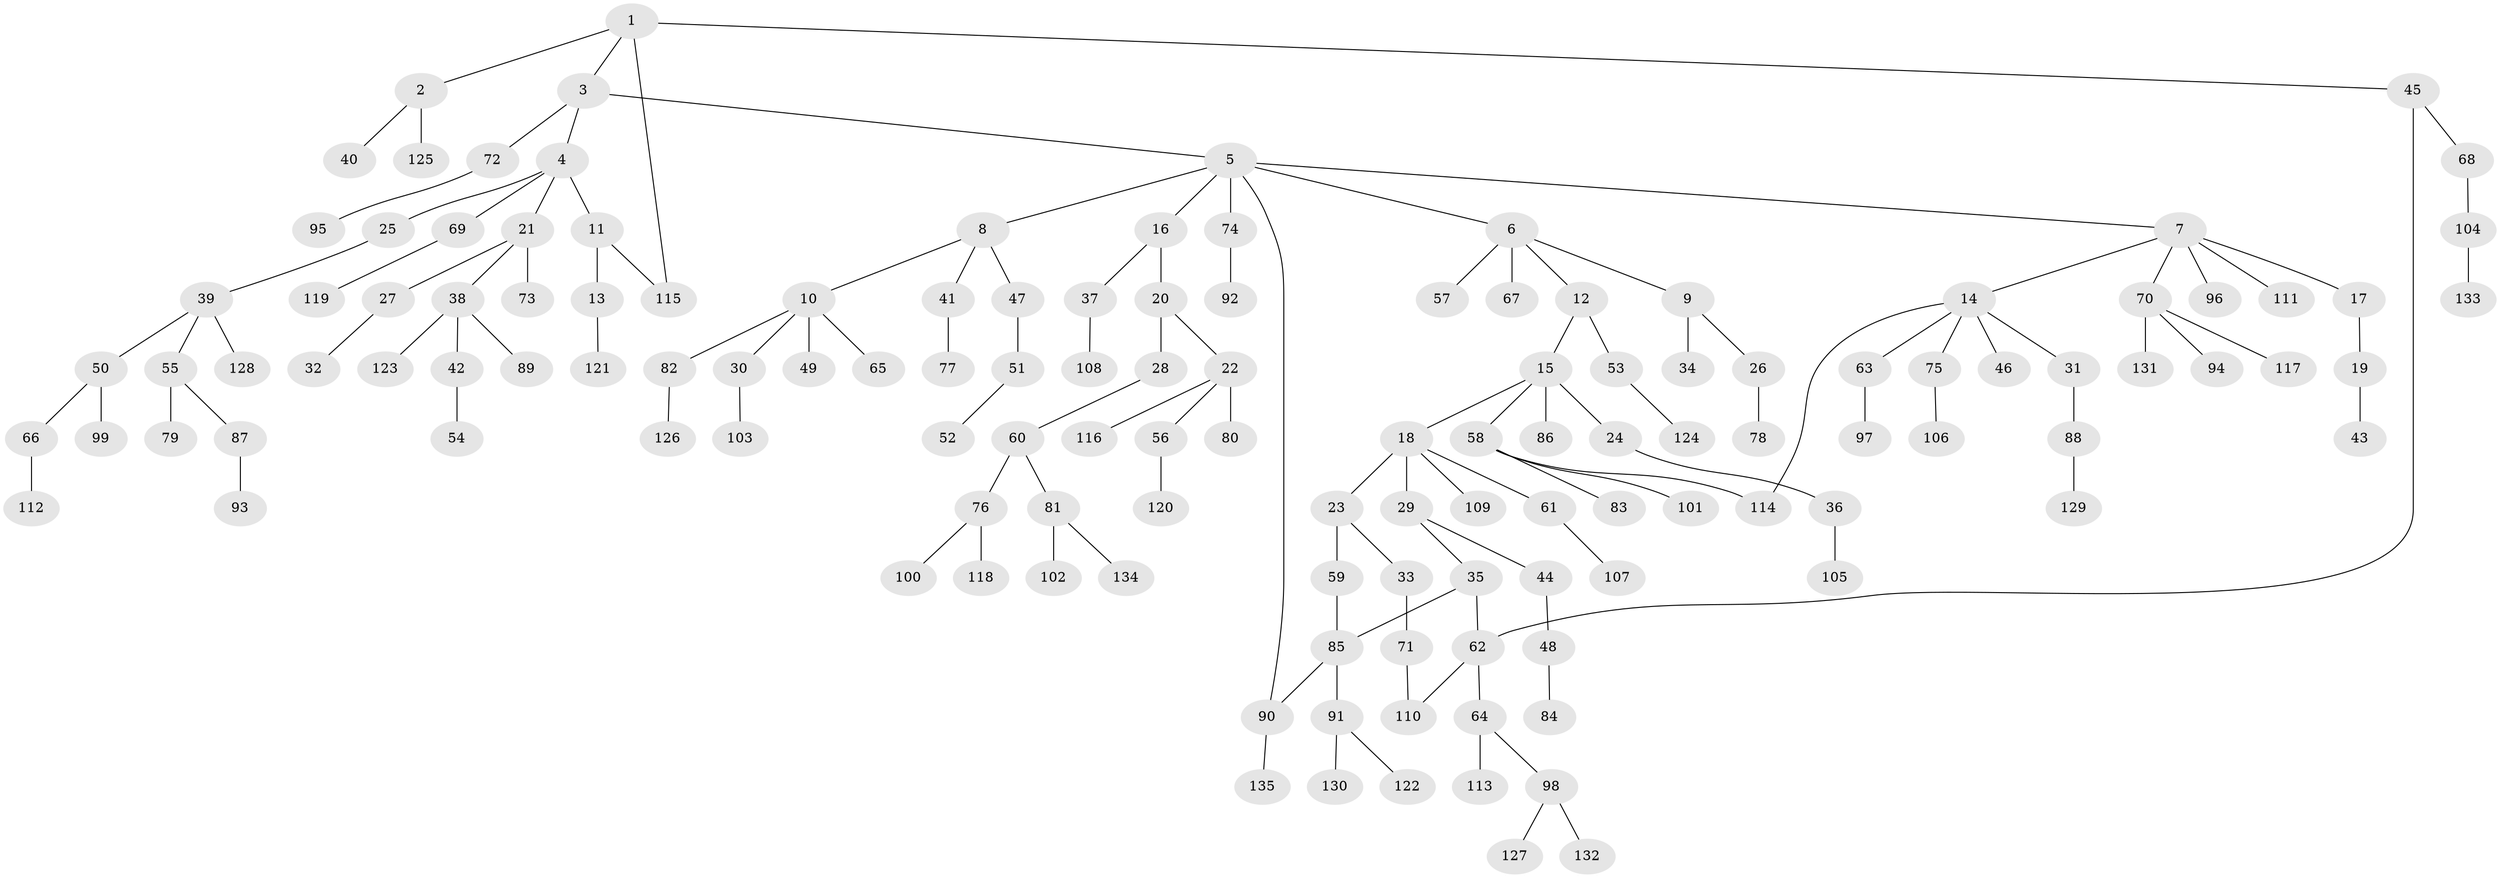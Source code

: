// coarse degree distribution, {4: 0.10526315789473684, 2: 0.24210526315789474, 5: 0.031578947368421054, 7: 0.010526315789473684, 3: 0.17894736842105263, 1: 0.43157894736842106}
// Generated by graph-tools (version 1.1) at 2025/48/03/04/25 22:48:50]
// undirected, 135 vertices, 140 edges
graph export_dot {
  node [color=gray90,style=filled];
  1;
  2;
  3;
  4;
  5;
  6;
  7;
  8;
  9;
  10;
  11;
  12;
  13;
  14;
  15;
  16;
  17;
  18;
  19;
  20;
  21;
  22;
  23;
  24;
  25;
  26;
  27;
  28;
  29;
  30;
  31;
  32;
  33;
  34;
  35;
  36;
  37;
  38;
  39;
  40;
  41;
  42;
  43;
  44;
  45;
  46;
  47;
  48;
  49;
  50;
  51;
  52;
  53;
  54;
  55;
  56;
  57;
  58;
  59;
  60;
  61;
  62;
  63;
  64;
  65;
  66;
  67;
  68;
  69;
  70;
  71;
  72;
  73;
  74;
  75;
  76;
  77;
  78;
  79;
  80;
  81;
  82;
  83;
  84;
  85;
  86;
  87;
  88;
  89;
  90;
  91;
  92;
  93;
  94;
  95;
  96;
  97;
  98;
  99;
  100;
  101;
  102;
  103;
  104;
  105;
  106;
  107;
  108;
  109;
  110;
  111;
  112;
  113;
  114;
  115;
  116;
  117;
  118;
  119;
  120;
  121;
  122;
  123;
  124;
  125;
  126;
  127;
  128;
  129;
  130;
  131;
  132;
  133;
  134;
  135;
  1 -- 2;
  1 -- 3;
  1 -- 45;
  1 -- 115;
  2 -- 40;
  2 -- 125;
  3 -- 4;
  3 -- 5;
  3 -- 72;
  4 -- 11;
  4 -- 21;
  4 -- 25;
  4 -- 69;
  5 -- 6;
  5 -- 7;
  5 -- 8;
  5 -- 16;
  5 -- 74;
  5 -- 90;
  6 -- 9;
  6 -- 12;
  6 -- 57;
  6 -- 67;
  7 -- 14;
  7 -- 17;
  7 -- 70;
  7 -- 96;
  7 -- 111;
  8 -- 10;
  8 -- 41;
  8 -- 47;
  9 -- 26;
  9 -- 34;
  10 -- 30;
  10 -- 49;
  10 -- 65;
  10 -- 82;
  11 -- 13;
  11 -- 115;
  12 -- 15;
  12 -- 53;
  13 -- 121;
  14 -- 31;
  14 -- 46;
  14 -- 63;
  14 -- 75;
  14 -- 114;
  15 -- 18;
  15 -- 24;
  15 -- 58;
  15 -- 86;
  16 -- 20;
  16 -- 37;
  17 -- 19;
  18 -- 23;
  18 -- 29;
  18 -- 61;
  18 -- 109;
  19 -- 43;
  20 -- 22;
  20 -- 28;
  21 -- 27;
  21 -- 38;
  21 -- 73;
  22 -- 56;
  22 -- 80;
  22 -- 116;
  23 -- 33;
  23 -- 59;
  24 -- 36;
  25 -- 39;
  26 -- 78;
  27 -- 32;
  28 -- 60;
  29 -- 35;
  29 -- 44;
  30 -- 103;
  31 -- 88;
  33 -- 71;
  35 -- 62;
  35 -- 85;
  36 -- 105;
  37 -- 108;
  38 -- 42;
  38 -- 89;
  38 -- 123;
  39 -- 50;
  39 -- 55;
  39 -- 128;
  41 -- 77;
  42 -- 54;
  44 -- 48;
  45 -- 62;
  45 -- 68;
  47 -- 51;
  48 -- 84;
  50 -- 66;
  50 -- 99;
  51 -- 52;
  53 -- 124;
  55 -- 79;
  55 -- 87;
  56 -- 120;
  58 -- 83;
  58 -- 101;
  58 -- 114;
  59 -- 85;
  60 -- 76;
  60 -- 81;
  61 -- 107;
  62 -- 64;
  62 -- 110;
  63 -- 97;
  64 -- 98;
  64 -- 113;
  66 -- 112;
  68 -- 104;
  69 -- 119;
  70 -- 94;
  70 -- 117;
  70 -- 131;
  71 -- 110;
  72 -- 95;
  74 -- 92;
  75 -- 106;
  76 -- 100;
  76 -- 118;
  81 -- 102;
  81 -- 134;
  82 -- 126;
  85 -- 91;
  85 -- 90;
  87 -- 93;
  88 -- 129;
  90 -- 135;
  91 -- 122;
  91 -- 130;
  98 -- 127;
  98 -- 132;
  104 -- 133;
}
